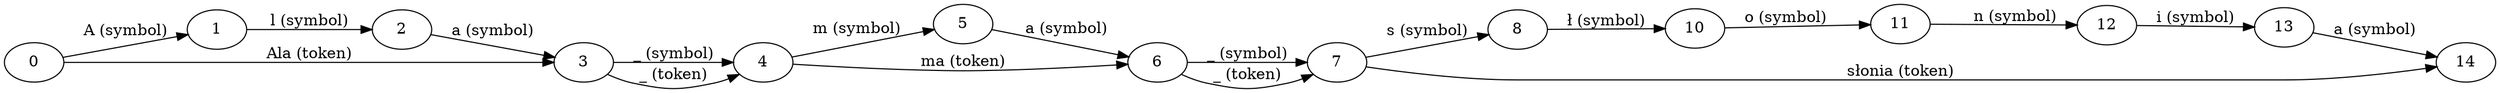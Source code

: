 digraph G {
rankdir=LR
0 -> 1 [label="A (symbol)"]
1 -> 2 [label="l (symbol)"]
2 -> 3 [label="a (symbol)"]
0 -> 3 [label="Ala (token)"]
3 -> 4 [label="_ (symbol)"]
3 -> 4 [label="_ (token)"]
4 -> 5 [label="m (symbol)"]
5 -> 6 [label="a (symbol)"]
4 -> 6 [label="ma (token)"]
6 -> 7 [label="_ (symbol)"]
6 -> 7 [label="_ (token)"]
7 -> 8 [label="s (symbol)"]
8 -> 10 [label="ł (symbol)"]
10 -> 11 [label="o (symbol)"]
11 -> 12 [label="n (symbol)"]
12 -> 13 [label="i (symbol)"]
13 -> 14 [label="a (symbol)"]
7 -> 14 [label="słonia (token)"]
}
